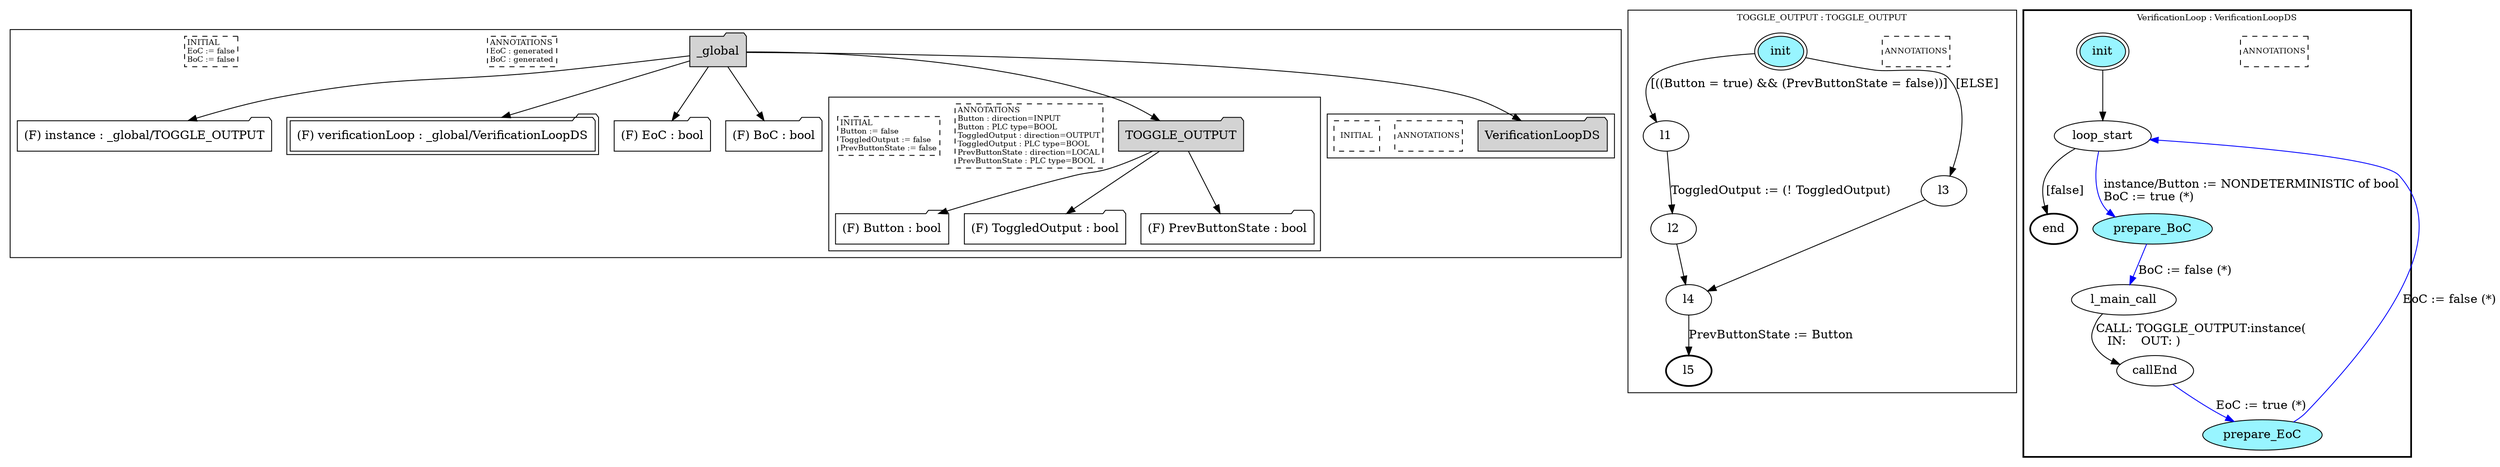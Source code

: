 digraph G {
	subgraph cluster__global2079332573 {
		node [shape="folder", style="filled"];
		//label="_global";
		_global2079332573 [label="_global"];
		_global2079332573 -> instance1784533123;
		instance1784533123 [label = "(F) instance : _global/TOGGLE_OUTPUT", fillcolor="white" ];
		_global2079332573 -> verificationLoop1032689422;
		verificationLoop1032689422 [label = "(F) verificationLoop : _global/VerificationLoopDS", fillcolor="white" , peripheries=2];
		_global2079332573 -> EoC1923590735;
		EoC1923590735 [label = "(F) EoC : bool", fillcolor="white" ];
		_global2079332573 -> BoC104719610;
		BoC104719610 [label = "(F) BoC : bool", fillcolor="white" ];
		_global2079332573 -> TOGGLE_OUTPUT363384509;
		subgraph cluster_TOGGLE_OUTPUT363384509 {
			node [shape="folder", style="filled"];
			//label="TOGGLE_OUTPUT";
			TOGGLE_OUTPUT363384509 [label="TOGGLE_OUTPUT"];
			TOGGLE_OUTPUT363384509 -> Button768413249;
			Button768413249 [label = "(F) Button : bool", fillcolor="white" ];
			TOGGLE_OUTPUT363384509 -> ToggledOutput209029677;
			ToggledOutput209029677 [label = "(F) ToggledOutput : bool", fillcolor="white" ];
			TOGGLE_OUTPUT363384509 -> PrevButtonState457218681;
			PrevButtonState457218681 [label = "(F) PrevButtonState : bool", fillcolor="white" ];
			
			annotations_pseudonode_TOGGLE_OUTPUT363384509 [
				label="ANNOTATIONS\lButton : direction=INPUT\lButton : PLC type=BOOL\lToggledOutput : direction=OUTPUT\lToggledOutput : PLC type=BOOL\lPrevButtonState : direction=LOCAL\lPrevButtonState : PLC type=BOOL\l",
				fontsize=9, margin="0.04,0.04", fillcolor="white", shape="rectangle", style="dashed"];
			initamt_pseudonode_TOGGLE_OUTPUT363384509 [
				label="INITIAL\lButton := false\lToggledOutput := false\lPrevButtonState := false\l",
				fontsize=9, margin="0.04,0.04", fillcolor="lightyellow", shape="rectangle", style="dashed"];
		}
		_global2079332573 -> VerificationLoopDS1962189498;
		subgraph cluster_VerificationLoopDS1962189498 {
			node [shape="folder", style="filled"];
			//label="VerificationLoopDS";
			VerificationLoopDS1962189498 [label="VerificationLoopDS"];
			
			annotations_pseudonode_VerificationLoopDS1962189498 [
				label="ANNOTATIONS",
				fontsize=9, margin="0.04,0.04", fillcolor="white", shape="rectangle", style="dashed"];
			initamt_pseudonode_VerificationLoopDS1962189498 [
				label="INITIAL",
				fontsize=9, margin="0.04,0.04", fillcolor="lightyellow", shape="rectangle", style="dashed"];
		}
		
		annotations_pseudonode__global2079332573 [
			label="ANNOTATIONS\lEoC : generated\lBoC : generated\l",
			fontsize=9, margin="0.04,0.04", fillcolor="white", shape="rectangle", style="dashed"];
		initamt_pseudonode__global2079332573 [
			label="INITIAL\lEoC := false\lBoC := false\l",
			fontsize=9, margin="0.04,0.04", fillcolor="lightyellow", shape="rectangle", style="dashed"];
	}
	subgraph clusterTOGGLE_OUTPUT {
		node [style="filled"];
		color="black";
		fontsize=10;
		ranksep=0.4;
		
		label="TOGGLE_OUTPUT : TOGGLE_OUTPUT";
		
		annotations_pseudonode_TOGGLE_OUTPUT [
			label="ANNOTATIONS",
			fontsize=9, margin="0.04,0.04", fillcolor="white", shape="rectangle", style="dashed"];
		
		init_TOGGLE_OUTPUT [label="init", color="black", fillcolor="cadetblue1", peripheries=2, shape="ellipse"];
		l1_TOGGLE_OUTPUT [label="l1", color="black", fillcolor="white", shape="ellipse"];
		l2_TOGGLE_OUTPUT [label="l2", color="black", fillcolor="white", shape="ellipse"];
		l3_TOGGLE_OUTPUT [label="l3", color="black", fillcolor="white", shape="ellipse"];
		l4_TOGGLE_OUTPUT [label="l4", color="black", fillcolor="white", shape="ellipse"];
		l5_TOGGLE_OUTPUT [label="l5", color="black", fillcolor="white", style=bold, shape="ellipse"];
		init_TOGGLE_OUTPUT -> l1_TOGGLE_OUTPUT [color="black", label="[((Button = true) && (PrevButtonState = false))]"];
		l1_TOGGLE_OUTPUT -> l2_TOGGLE_OUTPUT [color="black", label="ToggledOutput := (! ToggledOutput)"];
		init_TOGGLE_OUTPUT -> l3_TOGGLE_OUTPUT [color="black", label="[ELSE]"];
		l2_TOGGLE_OUTPUT -> l4_TOGGLE_OUTPUT [color="black", label=""];
		l3_TOGGLE_OUTPUT -> l4_TOGGLE_OUTPUT [color="black", label=""];
		l4_TOGGLE_OUTPUT -> l5_TOGGLE_OUTPUT [color="black", label="PrevButtonState := Button"];
	}
	subgraph clusterVerificationLoop {
		node [style="filled"];
		style=bold;
		color="black";
		fontsize=10;
		ranksep=0.4;
		
		label="VerificationLoop : VerificationLoopDS";
		
		annotations_pseudonode_VerificationLoop [
			label="ANNOTATIONS",
			fontsize=9, margin="0.04,0.04", fillcolor="white", shape="rectangle", style="dashed"];
		
		init_VerificationLoop [label="init", color="black", fillcolor="cadetblue1", peripheries=2, shape="ellipse"];
		end_VerificationLoop [label="end", color="black", fillcolor="cadetblue1", style=bold, shape="ellipse"];
		loop_start_VerificationLoop [label="loop_start", color="black", fillcolor="white", shape="ellipse"];
		prepare_BoC_VerificationLoop [label="prepare_BoC", color="black", fillcolor="cadetblue1", shape="ellipse"];
		l_main_call_VerificationLoop [label="l_main_call", color="black", fillcolor="white", shape="ellipse"];
		callEnd_VerificationLoop [label="callEnd", color="black", fillcolor="white", shape="ellipse"];
		prepare_EoC_VerificationLoop [label="prepare_EoC", color="black", fillcolor="cadetblue1", shape="ellipse"];
		init_VerificationLoop -> loop_start_VerificationLoop [color="black", label=""];
		loop_start_VerificationLoop -> prepare_BoC_VerificationLoop [color="blue", label="instance/Button := NONDETERMINISTIC of bool\lBoC := true (*)\l"];
		prepare_BoC_VerificationLoop -> l_main_call_VerificationLoop [color="blue", label="BoC := false (*)"];
		l_main_call_VerificationLoop -> callEnd_VerificationLoop [color="black", label="CALL: TOGGLE_OUTPUT:instance(\l   IN:    OUT: )\l"];
		callEnd_VerificationLoop -> prepare_EoC_VerificationLoop [color="blue", label="EoC := true (*)"];
		prepare_EoC_VerificationLoop -> loop_start_VerificationLoop [color="blue", label="EoC := false (*)"];
		loop_start_VerificationLoop -> end_VerificationLoop [color="black", label="[false]"];
	}
}

